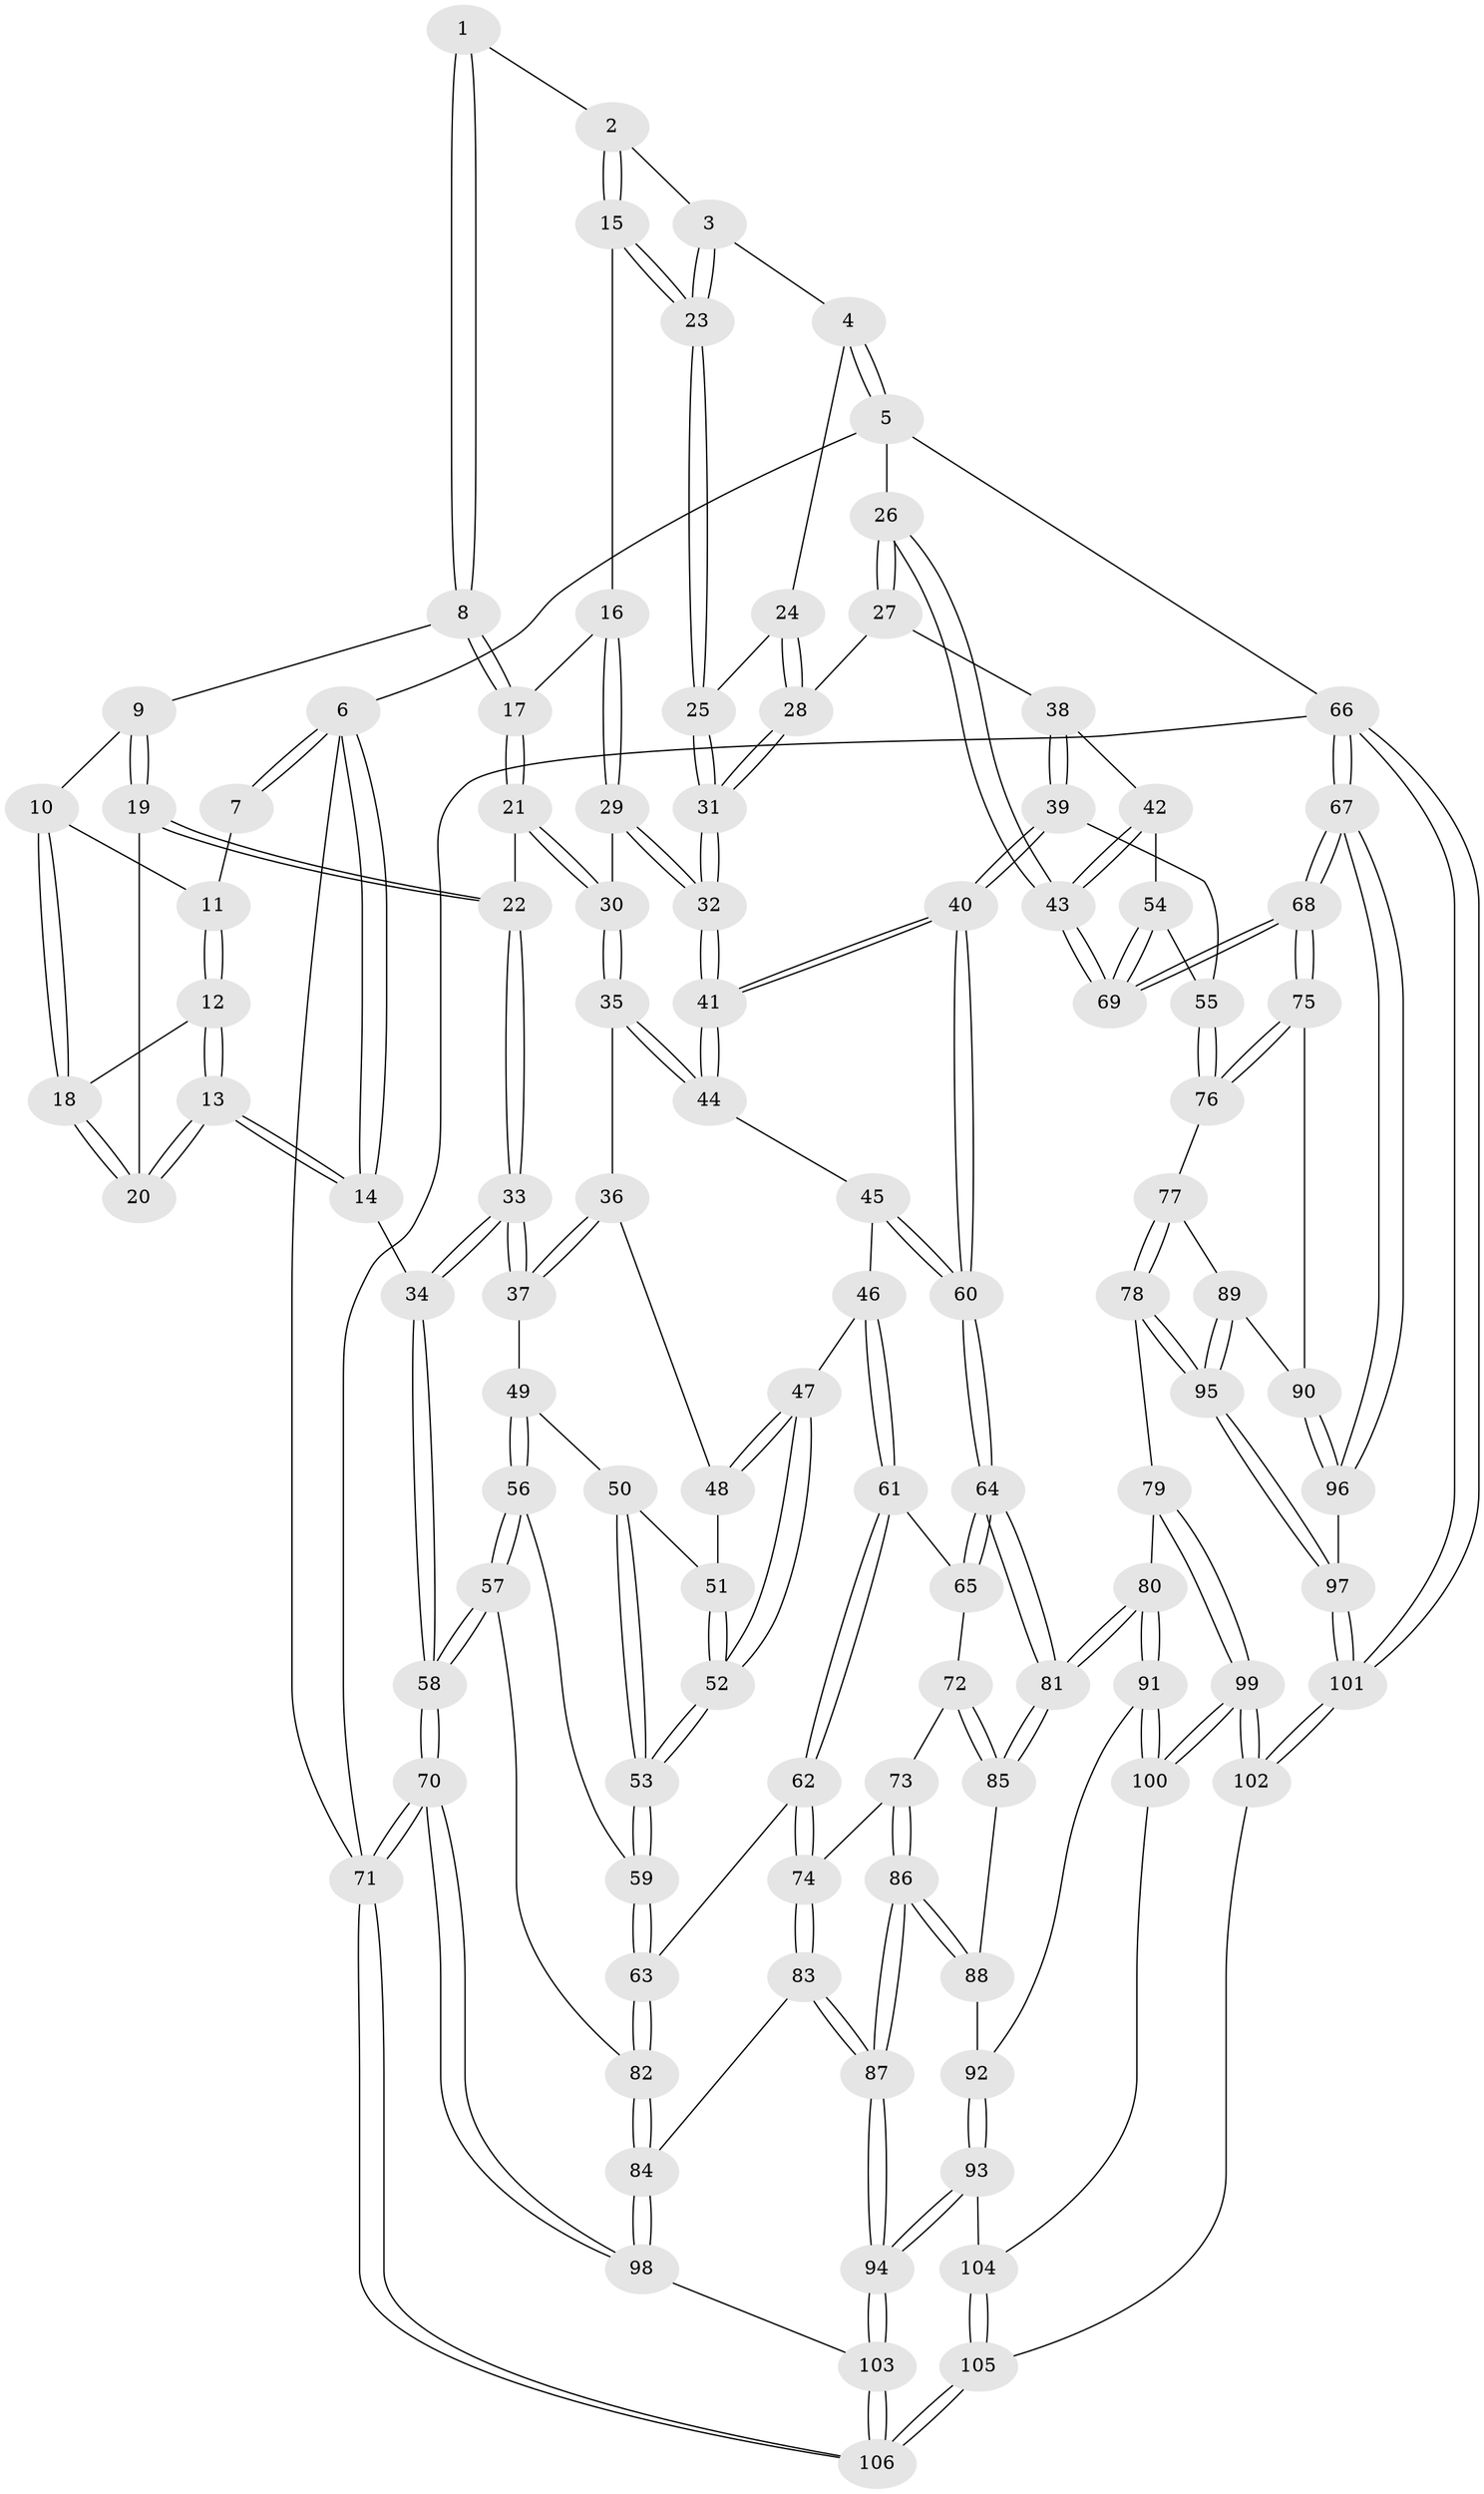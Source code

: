 // coarse degree distribution, {3: 0.171875, 4: 0.421875, 7: 0.015625, 6: 0.09375, 5: 0.28125, 2: 0.015625}
// Generated by graph-tools (version 1.1) at 2025/24/03/03/25 07:24:40]
// undirected, 106 vertices, 262 edges
graph export_dot {
graph [start="1"]
  node [color=gray90,style=filled];
  1 [pos="+0.319766461545387+0"];
  2 [pos="+0.4775831892268848+0"];
  3 [pos="+0.8990204809624545+0"];
  4 [pos="+0.974551758864555+0"];
  5 [pos="+1+0"];
  6 [pos="+0+0"];
  7 [pos="+0.14640391600659106+0"];
  8 [pos="+0.29110968785453906+0.0702687036357873"];
  9 [pos="+0.2173259311054458+0.07510660953877941"];
  10 [pos="+0.19362226760689197+0.056888534060695405"];
  11 [pos="+0.14817026235343309+0"];
  12 [pos="+0.10880628121385551+0.05851022485355887"];
  13 [pos="+0+0.1378775915960596"];
  14 [pos="+0+0.14430132505757884"];
  15 [pos="+0.4718299829481596+0.12217333450839388"];
  16 [pos="+0.4355616568180085+0.15062405519697844"];
  17 [pos="+0.33725887284654843+0.1545397069222705"];
  18 [pos="+0.1374379181827619+0.08824586644688166"];
  19 [pos="+0.16329650719601158+0.18926623529535647"];
  20 [pos="+0.14854434053458918+0.17939753911936498"];
  21 [pos="+0.2268998185430988+0.26662423367142957"];
  22 [pos="+0.2216852566152832+0.26437637444309775"];
  23 [pos="+0.6183688746857717+0.1674569792859562"];
  24 [pos="+0.7780795214435717+0.1580063780640577"];
  25 [pos="+0.6295091522917099+0.19147698383968328"];
  26 [pos="+1+0.11348630641409722"];
  27 [pos="+0.8558317475329565+0.30681195314317194"];
  28 [pos="+0.8121932542159808+0.3011211046453496"];
  29 [pos="+0.4529940669972486+0.29797876031838594"];
  30 [pos="+0.2615244377199943+0.34688973672902124"];
  31 [pos="+0.6612909170504718+0.3227567773259846"];
  32 [pos="+0.587923757602037+0.4281292579710251"];
  33 [pos="+0+0.3785733976026151"];
  34 [pos="+0+0.36065395012927265"];
  35 [pos="+0.26167167676743824+0.36899283019690005"];
  36 [pos="+0.2148415896049823+0.4078992258080814"];
  37 [pos="+0.0423567236105553+0.4571978272300157"];
  38 [pos="+0.8577059379829877+0.3801777814525231"];
  39 [pos="+0.7518728553214524+0.5821395534409932"];
  40 [pos="+0.6012482808804176+0.572307947342351"];
  41 [pos="+0.5815937569228405+0.4694118808010682"];
  42 [pos="+0.9239988094901233+0.48818291648347395"];
  43 [pos="+1+0.5136494040181288"];
  44 [pos="+0.3054158343268323+0.4216675292859396"];
  45 [pos="+0.30692069833149727+0.5425035140544519"];
  46 [pos="+0.29567745587688954+0.5570414793291851"];
  47 [pos="+0.2703952157930304+0.5599334675098029"];
  48 [pos="+0.1964464336806296+0.4937377885210131"];
  49 [pos="+0.09533897088289953+0.5350191752485675"];
  50 [pos="+0.16277643159528288+0.5137078522861369"];
  51 [pos="+0.18989726420488662+0.5026889876969317"];
  52 [pos="+0.20132255776183078+0.5870869128348475"];
  53 [pos="+0.19754149727043976+0.5903630974478589"];
  54 [pos="+0.782801281376723+0.5838708449816675"];
  55 [pos="+0.7650871164874424+0.5868794594147315"];
  56 [pos="+0.1231211180026007+0.6405968192261706"];
  57 [pos="+0+0.6674347953203489"];
  58 [pos="+0+0.6468471181700995"];
  59 [pos="+0.13510097989577527+0.6483512688496109"];
  60 [pos="+0.5887019409249705+0.5928085510044251"];
  61 [pos="+0.3060901504391169+0.6236999132376825"];
  62 [pos="+0.22396080956466524+0.7000290601001766"];
  63 [pos="+0.15366016176156708+0.6830808348827839"];
  64 [pos="+0.5791997037220067+0.620668887455095"];
  65 [pos="+0.3707965297793118+0.6688120686789026"];
  66 [pos="+1+1"];
  67 [pos="+1+1"];
  68 [pos="+1+0.6726461342500917"];
  69 [pos="+1+0.6682257215873448"];
  70 [pos="+0+1"];
  71 [pos="+0+1"];
  72 [pos="+0.32777418109842354+0.7404032658680259"];
  73 [pos="+0.27938907771799876+0.7469223692477851"];
  74 [pos="+0.26502682594320487+0.7393222203100391"];
  75 [pos="+0.928102349384883+0.7863689115650994"];
  76 [pos="+0.7793815045321418+0.6129186637793921"];
  77 [pos="+0.7931058549972361+0.7789438433984056"];
  78 [pos="+0.6920813924473939+0.8284786828438255"];
  79 [pos="+0.6015110940811896+0.7647555193111714"];
  80 [pos="+0.5923251245864712+0.7533191567109201"];
  81 [pos="+0.5776265218428873+0.697771101907027"];
  82 [pos="+0.10806005892869729+0.8154331109871688"];
  83 [pos="+0.18624919102177914+0.8448851416895323"];
  84 [pos="+0.1084752160265851+0.8315171189873592"];
  85 [pos="+0.3834792783885908+0.7948405486161528"];
  86 [pos="+0.28188747335284403+0.8499794800595563"];
  87 [pos="+0.26762184628419694+0.8853068264505103"];
  88 [pos="+0.3824234196160238+0.799989043487548"];
  89 [pos="+0.886294323583731+0.7898904069274839"];
  90 [pos="+0.9248120298622218+0.7903086375769357"];
  91 [pos="+0.4874155242364266+0.8751472820624212"];
  92 [pos="+0.38350788681568704+0.8050830650849137"];
  93 [pos="+0.38345807097752105+0.9037616551763124"];
  94 [pos="+0.28777684335424913+0.9337133660892372"];
  95 [pos="+0.7241656873388378+0.8840432508284384"];
  96 [pos="+0.9091219201093044+0.8533593911561158"];
  97 [pos="+0.7863607096008222+1"];
  98 [pos="+0.10293689055079493+0.8395933812453115"];
  99 [pos="+0.5764650454963055+1"];
  100 [pos="+0.4726317843451434+0.899981185779951"];
  101 [pos="+0.7734169267534308+1"];
  102 [pos="+0.6268512569118972+1"];
  103 [pos="+0.2089935639330446+1"];
  104 [pos="+0.4210136251734963+0.9158085765984042"];
  105 [pos="+0.42907944120166464+1"];
  106 [pos="+0.20328751091533365+1"];
  1 -- 2;
  1 -- 8;
  1 -- 8;
  2 -- 3;
  2 -- 15;
  2 -- 15;
  3 -- 4;
  3 -- 23;
  3 -- 23;
  4 -- 5;
  4 -- 5;
  4 -- 24;
  5 -- 6;
  5 -- 26;
  5 -- 66;
  6 -- 7;
  6 -- 7;
  6 -- 14;
  6 -- 14;
  6 -- 71;
  7 -- 11;
  8 -- 9;
  8 -- 17;
  8 -- 17;
  9 -- 10;
  9 -- 19;
  9 -- 19;
  10 -- 11;
  10 -- 18;
  10 -- 18;
  11 -- 12;
  11 -- 12;
  12 -- 13;
  12 -- 13;
  12 -- 18;
  13 -- 14;
  13 -- 14;
  13 -- 20;
  13 -- 20;
  14 -- 34;
  15 -- 16;
  15 -- 23;
  15 -- 23;
  16 -- 17;
  16 -- 29;
  16 -- 29;
  17 -- 21;
  17 -- 21;
  18 -- 20;
  18 -- 20;
  19 -- 20;
  19 -- 22;
  19 -- 22;
  21 -- 22;
  21 -- 30;
  21 -- 30;
  22 -- 33;
  22 -- 33;
  23 -- 25;
  23 -- 25;
  24 -- 25;
  24 -- 28;
  24 -- 28;
  25 -- 31;
  25 -- 31;
  26 -- 27;
  26 -- 27;
  26 -- 43;
  26 -- 43;
  27 -- 28;
  27 -- 38;
  28 -- 31;
  28 -- 31;
  29 -- 30;
  29 -- 32;
  29 -- 32;
  30 -- 35;
  30 -- 35;
  31 -- 32;
  31 -- 32;
  32 -- 41;
  32 -- 41;
  33 -- 34;
  33 -- 34;
  33 -- 37;
  33 -- 37;
  34 -- 58;
  34 -- 58;
  35 -- 36;
  35 -- 44;
  35 -- 44;
  36 -- 37;
  36 -- 37;
  36 -- 48;
  37 -- 49;
  38 -- 39;
  38 -- 39;
  38 -- 42;
  39 -- 40;
  39 -- 40;
  39 -- 55;
  40 -- 41;
  40 -- 41;
  40 -- 60;
  40 -- 60;
  41 -- 44;
  41 -- 44;
  42 -- 43;
  42 -- 43;
  42 -- 54;
  43 -- 69;
  43 -- 69;
  44 -- 45;
  45 -- 46;
  45 -- 60;
  45 -- 60;
  46 -- 47;
  46 -- 61;
  46 -- 61;
  47 -- 48;
  47 -- 48;
  47 -- 52;
  47 -- 52;
  48 -- 51;
  49 -- 50;
  49 -- 56;
  49 -- 56;
  50 -- 51;
  50 -- 53;
  50 -- 53;
  51 -- 52;
  51 -- 52;
  52 -- 53;
  52 -- 53;
  53 -- 59;
  53 -- 59;
  54 -- 55;
  54 -- 69;
  54 -- 69;
  55 -- 76;
  55 -- 76;
  56 -- 57;
  56 -- 57;
  56 -- 59;
  57 -- 58;
  57 -- 58;
  57 -- 82;
  58 -- 70;
  58 -- 70;
  59 -- 63;
  59 -- 63;
  60 -- 64;
  60 -- 64;
  61 -- 62;
  61 -- 62;
  61 -- 65;
  62 -- 63;
  62 -- 74;
  62 -- 74;
  63 -- 82;
  63 -- 82;
  64 -- 65;
  64 -- 65;
  64 -- 81;
  64 -- 81;
  65 -- 72;
  66 -- 67;
  66 -- 67;
  66 -- 101;
  66 -- 101;
  66 -- 71;
  67 -- 68;
  67 -- 68;
  67 -- 96;
  67 -- 96;
  68 -- 69;
  68 -- 69;
  68 -- 75;
  68 -- 75;
  70 -- 71;
  70 -- 71;
  70 -- 98;
  70 -- 98;
  71 -- 106;
  71 -- 106;
  72 -- 73;
  72 -- 85;
  72 -- 85;
  73 -- 74;
  73 -- 86;
  73 -- 86;
  74 -- 83;
  74 -- 83;
  75 -- 76;
  75 -- 76;
  75 -- 90;
  76 -- 77;
  77 -- 78;
  77 -- 78;
  77 -- 89;
  78 -- 79;
  78 -- 95;
  78 -- 95;
  79 -- 80;
  79 -- 99;
  79 -- 99;
  80 -- 81;
  80 -- 81;
  80 -- 91;
  80 -- 91;
  81 -- 85;
  81 -- 85;
  82 -- 84;
  82 -- 84;
  83 -- 84;
  83 -- 87;
  83 -- 87;
  84 -- 98;
  84 -- 98;
  85 -- 88;
  86 -- 87;
  86 -- 87;
  86 -- 88;
  86 -- 88;
  87 -- 94;
  87 -- 94;
  88 -- 92;
  89 -- 90;
  89 -- 95;
  89 -- 95;
  90 -- 96;
  90 -- 96;
  91 -- 92;
  91 -- 100;
  91 -- 100;
  92 -- 93;
  92 -- 93;
  93 -- 94;
  93 -- 94;
  93 -- 104;
  94 -- 103;
  94 -- 103;
  95 -- 97;
  95 -- 97;
  96 -- 97;
  97 -- 101;
  97 -- 101;
  98 -- 103;
  99 -- 100;
  99 -- 100;
  99 -- 102;
  99 -- 102;
  100 -- 104;
  101 -- 102;
  101 -- 102;
  102 -- 105;
  103 -- 106;
  103 -- 106;
  104 -- 105;
  104 -- 105;
  105 -- 106;
  105 -- 106;
}
